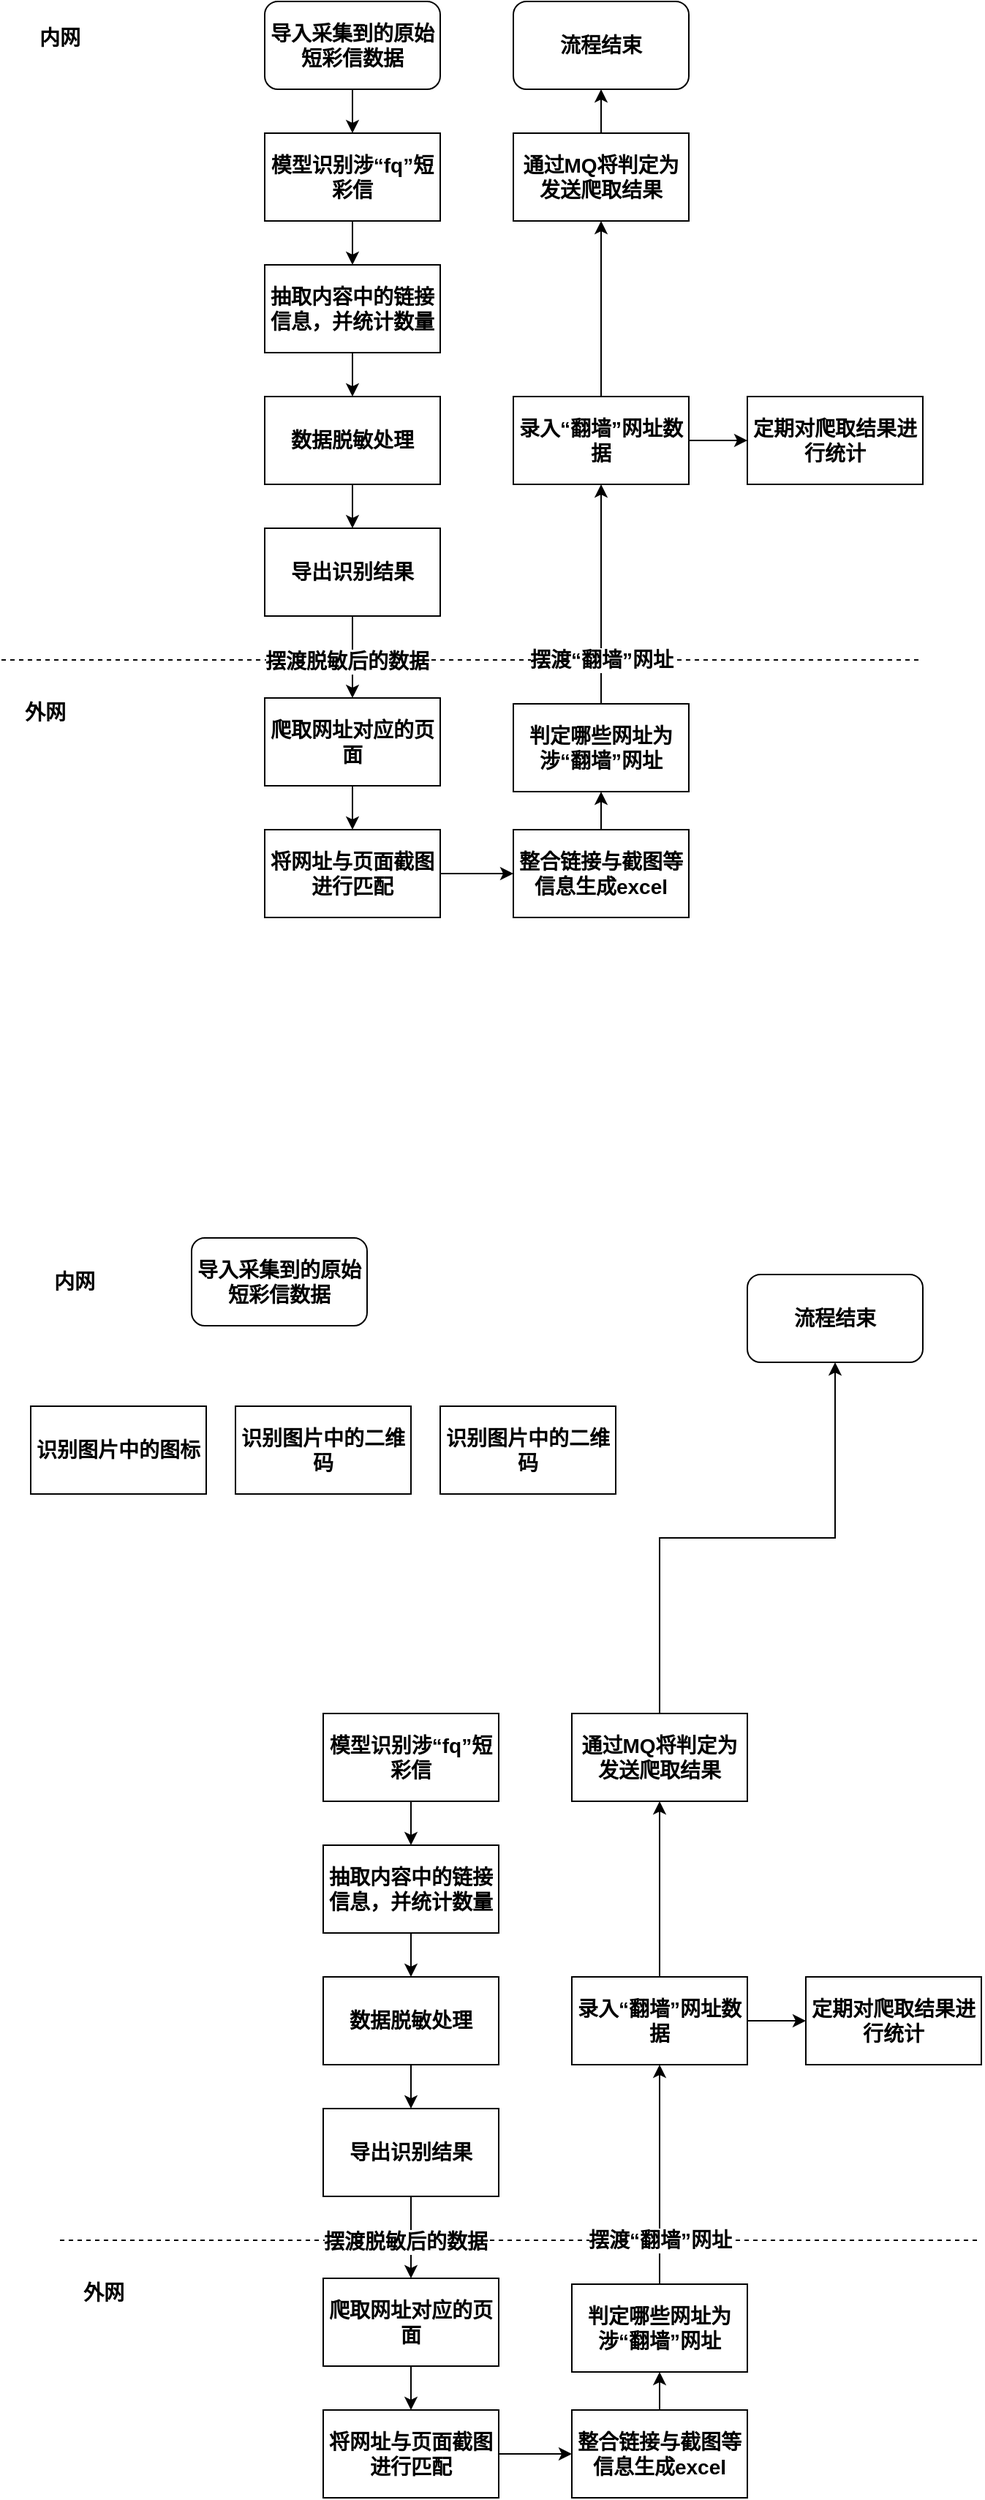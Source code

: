 <mxfile version="25.0.3">
  <diagram name="第 1 页" id="oD7By3A8fIQo6_YHiewK">
    <mxGraphModel dx="1434" dy="1955" grid="1" gridSize="10" guides="1" tooltips="1" connect="1" arrows="1" fold="1" page="1" pageScale="1" pageWidth="827" pageHeight="1169" math="0" shadow="0">
      <root>
        <mxCell id="0" />
        <mxCell id="1" parent="0" />
        <mxCell id="BCLAxjB97PcvfuDEVSwv-14" style="edgeStyle=orthogonalEdgeStyle;rounded=0;orthogonalLoop=1;jettySize=auto;html=1;exitX=0.5;exitY=1;exitDx=0;exitDy=0;entryX=0.5;entryY=0;entryDx=0;entryDy=0;fontSize=14;fontStyle=1" edge="1" parent="1" source="BCLAxjB97PcvfuDEVSwv-1" target="BCLAxjB97PcvfuDEVSwv-13">
          <mxGeometry relative="1" as="geometry" />
        </mxCell>
        <mxCell id="BCLAxjB97PcvfuDEVSwv-1" value="模型识别涉“fq”短彩信" style="rounded=0;whiteSpace=wrap;html=1;fontSize=14;fontStyle=1" vertex="1" parent="1">
          <mxGeometry x="230" y="50" width="120" height="60" as="geometry" />
        </mxCell>
        <mxCell id="BCLAxjB97PcvfuDEVSwv-4" style="edgeStyle=orthogonalEdgeStyle;rounded=0;orthogonalLoop=1;jettySize=auto;html=1;entryX=0.5;entryY=0;entryDx=0;entryDy=0;exitX=0.5;exitY=1;exitDx=0;exitDy=0;fontSize=14;fontStyle=1" edge="1" parent="1" source="BCLAxjB97PcvfuDEVSwv-43" target="BCLAxjB97PcvfuDEVSwv-1">
          <mxGeometry relative="1" as="geometry">
            <mxPoint x="290" y="20" as="sourcePoint" />
          </mxGeometry>
        </mxCell>
        <mxCell id="BCLAxjB97PcvfuDEVSwv-25" value="" style="edgeStyle=orthogonalEdgeStyle;rounded=0;orthogonalLoop=1;jettySize=auto;html=1;fontSize=14;fontStyle=1" edge="1" parent="1" source="BCLAxjB97PcvfuDEVSwv-7" target="BCLAxjB97PcvfuDEVSwv-24">
          <mxGeometry relative="1" as="geometry" />
        </mxCell>
        <mxCell id="BCLAxjB97PcvfuDEVSwv-7" value="爬取网址对应的页面" style="rounded=0;whiteSpace=wrap;html=1;fontSize=14;fontStyle=1" vertex="1" parent="1">
          <mxGeometry x="230" y="436" width="120" height="60" as="geometry" />
        </mxCell>
        <mxCell id="BCLAxjB97PcvfuDEVSwv-9" value="" style="endArrow=none;dashed=1;html=1;rounded=0;fontSize=14;fontStyle=1" edge="1" parent="1">
          <mxGeometry width="50" height="50" relative="1" as="geometry">
            <mxPoint x="50" y="410" as="sourcePoint" />
            <mxPoint x="680" y="410" as="targetPoint" />
          </mxGeometry>
        </mxCell>
        <mxCell id="BCLAxjB97PcvfuDEVSwv-10" value="外网" style="text;html=1;align=center;verticalAlign=middle;whiteSpace=wrap;rounded=0;fontSize=14;fontStyle=1" vertex="1" parent="1">
          <mxGeometry x="50" y="431" width="60" height="30" as="geometry" />
        </mxCell>
        <mxCell id="BCLAxjB97PcvfuDEVSwv-11" value="内网" style="text;html=1;align=center;verticalAlign=middle;whiteSpace=wrap;rounded=0;fontSize=14;fontStyle=1" vertex="1" parent="1">
          <mxGeometry x="60" y="-30" width="60" height="30" as="geometry" />
        </mxCell>
        <mxCell id="BCLAxjB97PcvfuDEVSwv-17" value="" style="edgeStyle=orthogonalEdgeStyle;rounded=0;orthogonalLoop=1;jettySize=auto;html=1;fontSize=14;fontStyle=1" edge="1" parent="1" source="BCLAxjB97PcvfuDEVSwv-13" target="BCLAxjB97PcvfuDEVSwv-16">
          <mxGeometry relative="1" as="geometry" />
        </mxCell>
        <mxCell id="BCLAxjB97PcvfuDEVSwv-13" value="抽取内容中的链接信息，并统计数量" style="rounded=0;whiteSpace=wrap;html=1;fontSize=14;fontStyle=1" vertex="1" parent="1">
          <mxGeometry x="230" y="140" width="120" height="60" as="geometry" />
        </mxCell>
        <mxCell id="BCLAxjB97PcvfuDEVSwv-21" value="" style="edgeStyle=orthogonalEdgeStyle;rounded=0;orthogonalLoop=1;jettySize=auto;html=1;fontSize=14;fontStyle=1" edge="1" parent="1" source="BCLAxjB97PcvfuDEVSwv-16" target="BCLAxjB97PcvfuDEVSwv-20">
          <mxGeometry relative="1" as="geometry" />
        </mxCell>
        <mxCell id="BCLAxjB97PcvfuDEVSwv-16" value="数据脱敏处理" style="rounded=0;whiteSpace=wrap;html=1;fontSize=14;fontStyle=1" vertex="1" parent="1">
          <mxGeometry x="230" y="230" width="120" height="60" as="geometry" />
        </mxCell>
        <mxCell id="BCLAxjB97PcvfuDEVSwv-22" style="edgeStyle=orthogonalEdgeStyle;rounded=0;orthogonalLoop=1;jettySize=auto;html=1;exitX=0.5;exitY=1;exitDx=0;exitDy=0;fontSize=14;fontStyle=1" edge="1" parent="1" source="BCLAxjB97PcvfuDEVSwv-20" target="BCLAxjB97PcvfuDEVSwv-7">
          <mxGeometry relative="1" as="geometry" />
        </mxCell>
        <mxCell id="BCLAxjB97PcvfuDEVSwv-23" value="&lt;span&gt;&lt;font&gt;摆渡脱敏后的数据&lt;/font&gt;&lt;/span&gt;" style="edgeLabel;html=1;align=center;verticalAlign=middle;resizable=0;points=[];fontSize=14;fontStyle=1" vertex="1" connectable="0" parent="BCLAxjB97PcvfuDEVSwv-22">
          <mxGeometry x="0.1" y="-4" relative="1" as="geometry">
            <mxPoint as="offset" />
          </mxGeometry>
        </mxCell>
        <mxCell id="BCLAxjB97PcvfuDEVSwv-20" value="导出识别结果" style="rounded=0;whiteSpace=wrap;html=1;fontSize=14;fontStyle=1" vertex="1" parent="1">
          <mxGeometry x="230" y="320" width="120" height="60" as="geometry" />
        </mxCell>
        <mxCell id="BCLAxjB97PcvfuDEVSwv-27" value="" style="edgeStyle=orthogonalEdgeStyle;rounded=0;orthogonalLoop=1;jettySize=auto;html=1;fontSize=14;fontStyle=1" edge="1" parent="1" source="BCLAxjB97PcvfuDEVSwv-24" target="BCLAxjB97PcvfuDEVSwv-26">
          <mxGeometry relative="1" as="geometry" />
        </mxCell>
        <mxCell id="BCLAxjB97PcvfuDEVSwv-24" value="将网址与页面截图进行匹配" style="rounded=0;whiteSpace=wrap;html=1;fontSize=14;fontStyle=1" vertex="1" parent="1">
          <mxGeometry x="230" y="526" width="120" height="60" as="geometry" />
        </mxCell>
        <mxCell id="BCLAxjB97PcvfuDEVSwv-32" value="" style="edgeStyle=orthogonalEdgeStyle;rounded=0;orthogonalLoop=1;jettySize=auto;html=1;fontSize=14;fontStyle=1" edge="1" parent="1" source="BCLAxjB97PcvfuDEVSwv-26" target="BCLAxjB97PcvfuDEVSwv-31">
          <mxGeometry relative="1" as="geometry" />
        </mxCell>
        <mxCell id="BCLAxjB97PcvfuDEVSwv-26" value="整合链接与截图等信息生成excel" style="rounded=0;whiteSpace=wrap;html=1;fontSize=14;fontStyle=1" vertex="1" parent="1">
          <mxGeometry x="400" y="526" width="120" height="60" as="geometry" />
        </mxCell>
        <mxCell id="BCLAxjB97PcvfuDEVSwv-35" value="" style="edgeStyle=orthogonalEdgeStyle;rounded=0;orthogonalLoop=1;jettySize=auto;html=1;fontSize=14;fontStyle=1" edge="1" parent="1" source="BCLAxjB97PcvfuDEVSwv-28" target="BCLAxjB97PcvfuDEVSwv-34">
          <mxGeometry relative="1" as="geometry" />
        </mxCell>
        <mxCell id="BCLAxjB97PcvfuDEVSwv-40" value="" style="edgeStyle=orthogonalEdgeStyle;rounded=0;orthogonalLoop=1;jettySize=auto;html=1;fontSize=14;fontStyle=1" edge="1" parent="1" source="BCLAxjB97PcvfuDEVSwv-28" target="BCLAxjB97PcvfuDEVSwv-39">
          <mxGeometry relative="1" as="geometry" />
        </mxCell>
        <mxCell id="BCLAxjB97PcvfuDEVSwv-28" value="录入“翻墙”网址数据" style="rounded=0;whiteSpace=wrap;html=1;fontSize=14;fontStyle=1" vertex="1" parent="1">
          <mxGeometry x="400" y="230" width="120" height="60" as="geometry" />
        </mxCell>
        <mxCell id="BCLAxjB97PcvfuDEVSwv-33" style="edgeStyle=orthogonalEdgeStyle;rounded=0;orthogonalLoop=1;jettySize=auto;html=1;entryX=0.5;entryY=1;entryDx=0;entryDy=0;fontSize=14;fontStyle=1" edge="1" parent="1" source="BCLAxjB97PcvfuDEVSwv-31" target="BCLAxjB97PcvfuDEVSwv-28">
          <mxGeometry relative="1" as="geometry" />
        </mxCell>
        <mxCell id="BCLAxjB97PcvfuDEVSwv-47" value="&lt;span style=&quot;font-size: 14px; font-weight: 700;&quot;&gt;摆渡“翻墙”网址&lt;/span&gt;" style="edgeLabel;html=1;align=center;verticalAlign=middle;resizable=0;points=[];" vertex="1" connectable="0" parent="BCLAxjB97PcvfuDEVSwv-33">
          <mxGeometry x="-0.167" y="-3" relative="1" as="geometry">
            <mxPoint x="-3" y="32" as="offset" />
          </mxGeometry>
        </mxCell>
        <mxCell id="BCLAxjB97PcvfuDEVSwv-31" value="判定哪些网址为涉“翻墙”网址" style="rounded=0;whiteSpace=wrap;html=1;fontSize=14;fontStyle=1" vertex="1" parent="1">
          <mxGeometry x="400" y="440" width="120" height="60" as="geometry" />
        </mxCell>
        <mxCell id="BCLAxjB97PcvfuDEVSwv-45" style="edgeStyle=orthogonalEdgeStyle;rounded=0;orthogonalLoop=1;jettySize=auto;html=1;exitX=0.5;exitY=0;exitDx=0;exitDy=0;entryX=0.5;entryY=1;entryDx=0;entryDy=0;fontSize=14;fontStyle=1" edge="1" parent="1" source="BCLAxjB97PcvfuDEVSwv-34" target="BCLAxjB97PcvfuDEVSwv-44">
          <mxGeometry relative="1" as="geometry" />
        </mxCell>
        <mxCell id="BCLAxjB97PcvfuDEVSwv-34" value="通过MQ将判定为发送爬取结果" style="rounded=0;whiteSpace=wrap;html=1;fontSize=14;fontStyle=1" vertex="1" parent="1">
          <mxGeometry x="400" y="50" width="120" height="60" as="geometry" />
        </mxCell>
        <mxCell id="BCLAxjB97PcvfuDEVSwv-39" value="定期对爬取结果进行统计" style="rounded=0;whiteSpace=wrap;html=1;fontSize=14;fontStyle=1" vertex="1" parent="1">
          <mxGeometry x="560" y="230" width="120" height="60" as="geometry" />
        </mxCell>
        <mxCell id="BCLAxjB97PcvfuDEVSwv-43" value="导入采集到的原始短彩信数据" style="rounded=1;whiteSpace=wrap;html=1;fontSize=14;fontStyle=1" vertex="1" parent="1">
          <mxGeometry x="230" y="-40" width="120" height="60" as="geometry" />
        </mxCell>
        <mxCell id="BCLAxjB97PcvfuDEVSwv-44" value="流程结束" style="rounded=1;whiteSpace=wrap;html=1;fontSize=14;fontStyle=1" vertex="1" parent="1">
          <mxGeometry x="400" y="-40" width="120" height="60" as="geometry" />
        </mxCell>
        <mxCell id="BCLAxjB97PcvfuDEVSwv-48" style="edgeStyle=orthogonalEdgeStyle;rounded=0;orthogonalLoop=1;jettySize=auto;html=1;exitX=0.5;exitY=1;exitDx=0;exitDy=0;entryX=0.5;entryY=0;entryDx=0;entryDy=0;fontSize=14;fontStyle=1" edge="1" parent="1" source="BCLAxjB97PcvfuDEVSwv-49" target="BCLAxjB97PcvfuDEVSwv-57">
          <mxGeometry relative="1" as="geometry" />
        </mxCell>
        <mxCell id="BCLAxjB97PcvfuDEVSwv-49" value="模型识别涉“fq”短彩信" style="rounded=0;whiteSpace=wrap;html=1;fontSize=14;fontStyle=1" vertex="1" parent="1">
          <mxGeometry x="270" y="1130" width="120" height="60" as="geometry" />
        </mxCell>
        <mxCell id="BCLAxjB97PcvfuDEVSwv-51" value="" style="edgeStyle=orthogonalEdgeStyle;rounded=0;orthogonalLoop=1;jettySize=auto;html=1;fontSize=14;fontStyle=1" edge="1" parent="1" source="BCLAxjB97PcvfuDEVSwv-52" target="BCLAxjB97PcvfuDEVSwv-64">
          <mxGeometry relative="1" as="geometry" />
        </mxCell>
        <mxCell id="BCLAxjB97PcvfuDEVSwv-52" value="爬取网址对应的页面" style="rounded=0;whiteSpace=wrap;html=1;fontSize=14;fontStyle=1" vertex="1" parent="1">
          <mxGeometry x="270" y="1516" width="120" height="60" as="geometry" />
        </mxCell>
        <mxCell id="BCLAxjB97PcvfuDEVSwv-53" value="" style="endArrow=none;dashed=1;html=1;rounded=0;fontSize=14;fontStyle=1" edge="1" parent="1">
          <mxGeometry width="50" height="50" relative="1" as="geometry">
            <mxPoint x="90" y="1490" as="sourcePoint" />
            <mxPoint x="720" y="1490" as="targetPoint" />
          </mxGeometry>
        </mxCell>
        <mxCell id="BCLAxjB97PcvfuDEVSwv-54" value="外网" style="text;html=1;align=center;verticalAlign=middle;whiteSpace=wrap;rounded=0;fontSize=14;fontStyle=1" vertex="1" parent="1">
          <mxGeometry x="90" y="1511" width="60" height="30" as="geometry" />
        </mxCell>
        <mxCell id="BCLAxjB97PcvfuDEVSwv-55" value="内网" style="text;html=1;align=center;verticalAlign=middle;whiteSpace=wrap;rounded=0;fontSize=14;fontStyle=1" vertex="1" parent="1">
          <mxGeometry x="70" y="820" width="60" height="30" as="geometry" />
        </mxCell>
        <mxCell id="BCLAxjB97PcvfuDEVSwv-56" value="" style="edgeStyle=orthogonalEdgeStyle;rounded=0;orthogonalLoop=1;jettySize=auto;html=1;fontSize=14;fontStyle=1" edge="1" parent="1" source="BCLAxjB97PcvfuDEVSwv-57" target="BCLAxjB97PcvfuDEVSwv-59">
          <mxGeometry relative="1" as="geometry" />
        </mxCell>
        <mxCell id="BCLAxjB97PcvfuDEVSwv-57" value="抽取内容中的链接信息，并统计数量" style="rounded=0;whiteSpace=wrap;html=1;fontSize=14;fontStyle=1" vertex="1" parent="1">
          <mxGeometry x="270" y="1220" width="120" height="60" as="geometry" />
        </mxCell>
        <mxCell id="BCLAxjB97PcvfuDEVSwv-58" value="" style="edgeStyle=orthogonalEdgeStyle;rounded=0;orthogonalLoop=1;jettySize=auto;html=1;fontSize=14;fontStyle=1" edge="1" parent="1" source="BCLAxjB97PcvfuDEVSwv-59" target="BCLAxjB97PcvfuDEVSwv-62">
          <mxGeometry relative="1" as="geometry" />
        </mxCell>
        <mxCell id="BCLAxjB97PcvfuDEVSwv-59" value="数据脱敏处理" style="rounded=0;whiteSpace=wrap;html=1;fontSize=14;fontStyle=1" vertex="1" parent="1">
          <mxGeometry x="270" y="1310" width="120" height="60" as="geometry" />
        </mxCell>
        <mxCell id="BCLAxjB97PcvfuDEVSwv-60" style="edgeStyle=orthogonalEdgeStyle;rounded=0;orthogonalLoop=1;jettySize=auto;html=1;exitX=0.5;exitY=1;exitDx=0;exitDy=0;fontSize=14;fontStyle=1" edge="1" parent="1" source="BCLAxjB97PcvfuDEVSwv-62" target="BCLAxjB97PcvfuDEVSwv-52">
          <mxGeometry relative="1" as="geometry" />
        </mxCell>
        <mxCell id="BCLAxjB97PcvfuDEVSwv-61" value="&lt;span&gt;&lt;font&gt;摆渡脱敏后的数据&lt;/font&gt;&lt;/span&gt;" style="edgeLabel;html=1;align=center;verticalAlign=middle;resizable=0;points=[];fontSize=14;fontStyle=1" vertex="1" connectable="0" parent="BCLAxjB97PcvfuDEVSwv-60">
          <mxGeometry x="0.1" y="-4" relative="1" as="geometry">
            <mxPoint as="offset" />
          </mxGeometry>
        </mxCell>
        <mxCell id="BCLAxjB97PcvfuDEVSwv-62" value="导出识别结果" style="rounded=0;whiteSpace=wrap;html=1;fontSize=14;fontStyle=1" vertex="1" parent="1">
          <mxGeometry x="270" y="1400" width="120" height="60" as="geometry" />
        </mxCell>
        <mxCell id="BCLAxjB97PcvfuDEVSwv-63" value="" style="edgeStyle=orthogonalEdgeStyle;rounded=0;orthogonalLoop=1;jettySize=auto;html=1;fontSize=14;fontStyle=1" edge="1" parent="1" source="BCLAxjB97PcvfuDEVSwv-64" target="BCLAxjB97PcvfuDEVSwv-66">
          <mxGeometry relative="1" as="geometry" />
        </mxCell>
        <mxCell id="BCLAxjB97PcvfuDEVSwv-64" value="将网址与页面截图进行匹配" style="rounded=0;whiteSpace=wrap;html=1;fontSize=14;fontStyle=1" vertex="1" parent="1">
          <mxGeometry x="270" y="1606" width="120" height="60" as="geometry" />
        </mxCell>
        <mxCell id="BCLAxjB97PcvfuDEVSwv-65" value="" style="edgeStyle=orthogonalEdgeStyle;rounded=0;orthogonalLoop=1;jettySize=auto;html=1;fontSize=14;fontStyle=1" edge="1" parent="1" source="BCLAxjB97PcvfuDEVSwv-66" target="BCLAxjB97PcvfuDEVSwv-72">
          <mxGeometry relative="1" as="geometry" />
        </mxCell>
        <mxCell id="BCLAxjB97PcvfuDEVSwv-66" value="整合链接与截图等信息生成excel" style="rounded=0;whiteSpace=wrap;html=1;fontSize=14;fontStyle=1" vertex="1" parent="1">
          <mxGeometry x="440" y="1606" width="120" height="60" as="geometry" />
        </mxCell>
        <mxCell id="BCLAxjB97PcvfuDEVSwv-67" value="" style="edgeStyle=orthogonalEdgeStyle;rounded=0;orthogonalLoop=1;jettySize=auto;html=1;fontSize=14;fontStyle=1" edge="1" parent="1" source="BCLAxjB97PcvfuDEVSwv-69" target="BCLAxjB97PcvfuDEVSwv-74">
          <mxGeometry relative="1" as="geometry" />
        </mxCell>
        <mxCell id="BCLAxjB97PcvfuDEVSwv-68" value="" style="edgeStyle=orthogonalEdgeStyle;rounded=0;orthogonalLoop=1;jettySize=auto;html=1;fontSize=14;fontStyle=1" edge="1" parent="1" source="BCLAxjB97PcvfuDEVSwv-69" target="BCLAxjB97PcvfuDEVSwv-75">
          <mxGeometry relative="1" as="geometry" />
        </mxCell>
        <mxCell id="BCLAxjB97PcvfuDEVSwv-69" value="录入“翻墙”网址数据" style="rounded=0;whiteSpace=wrap;html=1;fontSize=14;fontStyle=1" vertex="1" parent="1">
          <mxGeometry x="440" y="1310" width="120" height="60" as="geometry" />
        </mxCell>
        <mxCell id="BCLAxjB97PcvfuDEVSwv-70" style="edgeStyle=orthogonalEdgeStyle;rounded=0;orthogonalLoop=1;jettySize=auto;html=1;entryX=0.5;entryY=1;entryDx=0;entryDy=0;fontSize=14;fontStyle=1" edge="1" parent="1" source="BCLAxjB97PcvfuDEVSwv-72" target="BCLAxjB97PcvfuDEVSwv-69">
          <mxGeometry relative="1" as="geometry" />
        </mxCell>
        <mxCell id="BCLAxjB97PcvfuDEVSwv-71" value="&lt;span style=&quot;font-size: 14px; font-weight: 700;&quot;&gt;摆渡“翻墙”网址&lt;/span&gt;" style="edgeLabel;html=1;align=center;verticalAlign=middle;resizable=0;points=[];" vertex="1" connectable="0" parent="BCLAxjB97PcvfuDEVSwv-70">
          <mxGeometry x="-0.167" y="-3" relative="1" as="geometry">
            <mxPoint x="-3" y="32" as="offset" />
          </mxGeometry>
        </mxCell>
        <mxCell id="BCLAxjB97PcvfuDEVSwv-72" value="判定哪些网址为涉“翻墙”网址" style="rounded=0;whiteSpace=wrap;html=1;fontSize=14;fontStyle=1" vertex="1" parent="1">
          <mxGeometry x="440" y="1520" width="120" height="60" as="geometry" />
        </mxCell>
        <mxCell id="BCLAxjB97PcvfuDEVSwv-73" style="edgeStyle=orthogonalEdgeStyle;rounded=0;orthogonalLoop=1;jettySize=auto;html=1;exitX=0.5;exitY=0;exitDx=0;exitDy=0;entryX=0.5;entryY=1;entryDx=0;entryDy=0;fontSize=14;fontStyle=1" edge="1" parent="1" source="BCLAxjB97PcvfuDEVSwv-74" target="BCLAxjB97PcvfuDEVSwv-77">
          <mxGeometry relative="1" as="geometry" />
        </mxCell>
        <mxCell id="BCLAxjB97PcvfuDEVSwv-74" value="通过MQ将判定为发送爬取结果" style="rounded=0;whiteSpace=wrap;html=1;fontSize=14;fontStyle=1" vertex="1" parent="1">
          <mxGeometry x="440" y="1130" width="120" height="60" as="geometry" />
        </mxCell>
        <mxCell id="BCLAxjB97PcvfuDEVSwv-75" value="定期对爬取结果进行统计" style="rounded=0;whiteSpace=wrap;html=1;fontSize=14;fontStyle=1" vertex="1" parent="1">
          <mxGeometry x="600" y="1310" width="120" height="60" as="geometry" />
        </mxCell>
        <mxCell id="BCLAxjB97PcvfuDEVSwv-76" value="导入采集到的原始短彩信数据" style="rounded=1;whiteSpace=wrap;html=1;fontSize=14;fontStyle=1" vertex="1" parent="1">
          <mxGeometry x="180" y="805" width="120" height="60" as="geometry" />
        </mxCell>
        <mxCell id="BCLAxjB97PcvfuDEVSwv-77" value="流程结束" style="rounded=1;whiteSpace=wrap;html=1;fontSize=14;fontStyle=1" vertex="1" parent="1">
          <mxGeometry x="560" y="830" width="120" height="60" as="geometry" />
        </mxCell>
        <mxCell id="BCLAxjB97PcvfuDEVSwv-78" value="识别图片中的图标" style="rounded=0;whiteSpace=wrap;html=1;fontSize=14;fontStyle=1" vertex="1" parent="1">
          <mxGeometry x="70" y="920" width="120" height="60" as="geometry" />
        </mxCell>
        <mxCell id="BCLAxjB97PcvfuDEVSwv-79" value="识别图片中的二维码" style="rounded=0;whiteSpace=wrap;html=1;fontSize=14;fontStyle=1" vertex="1" parent="1">
          <mxGeometry x="210" y="920" width="120" height="60" as="geometry" />
        </mxCell>
        <mxCell id="BCLAxjB97PcvfuDEVSwv-81" value="识别图片中的二维码" style="rounded=0;whiteSpace=wrap;html=1;fontSize=14;fontStyle=1" vertex="1" parent="1">
          <mxGeometry x="350" y="920" width="120" height="60" as="geometry" />
        </mxCell>
      </root>
    </mxGraphModel>
  </diagram>
</mxfile>
